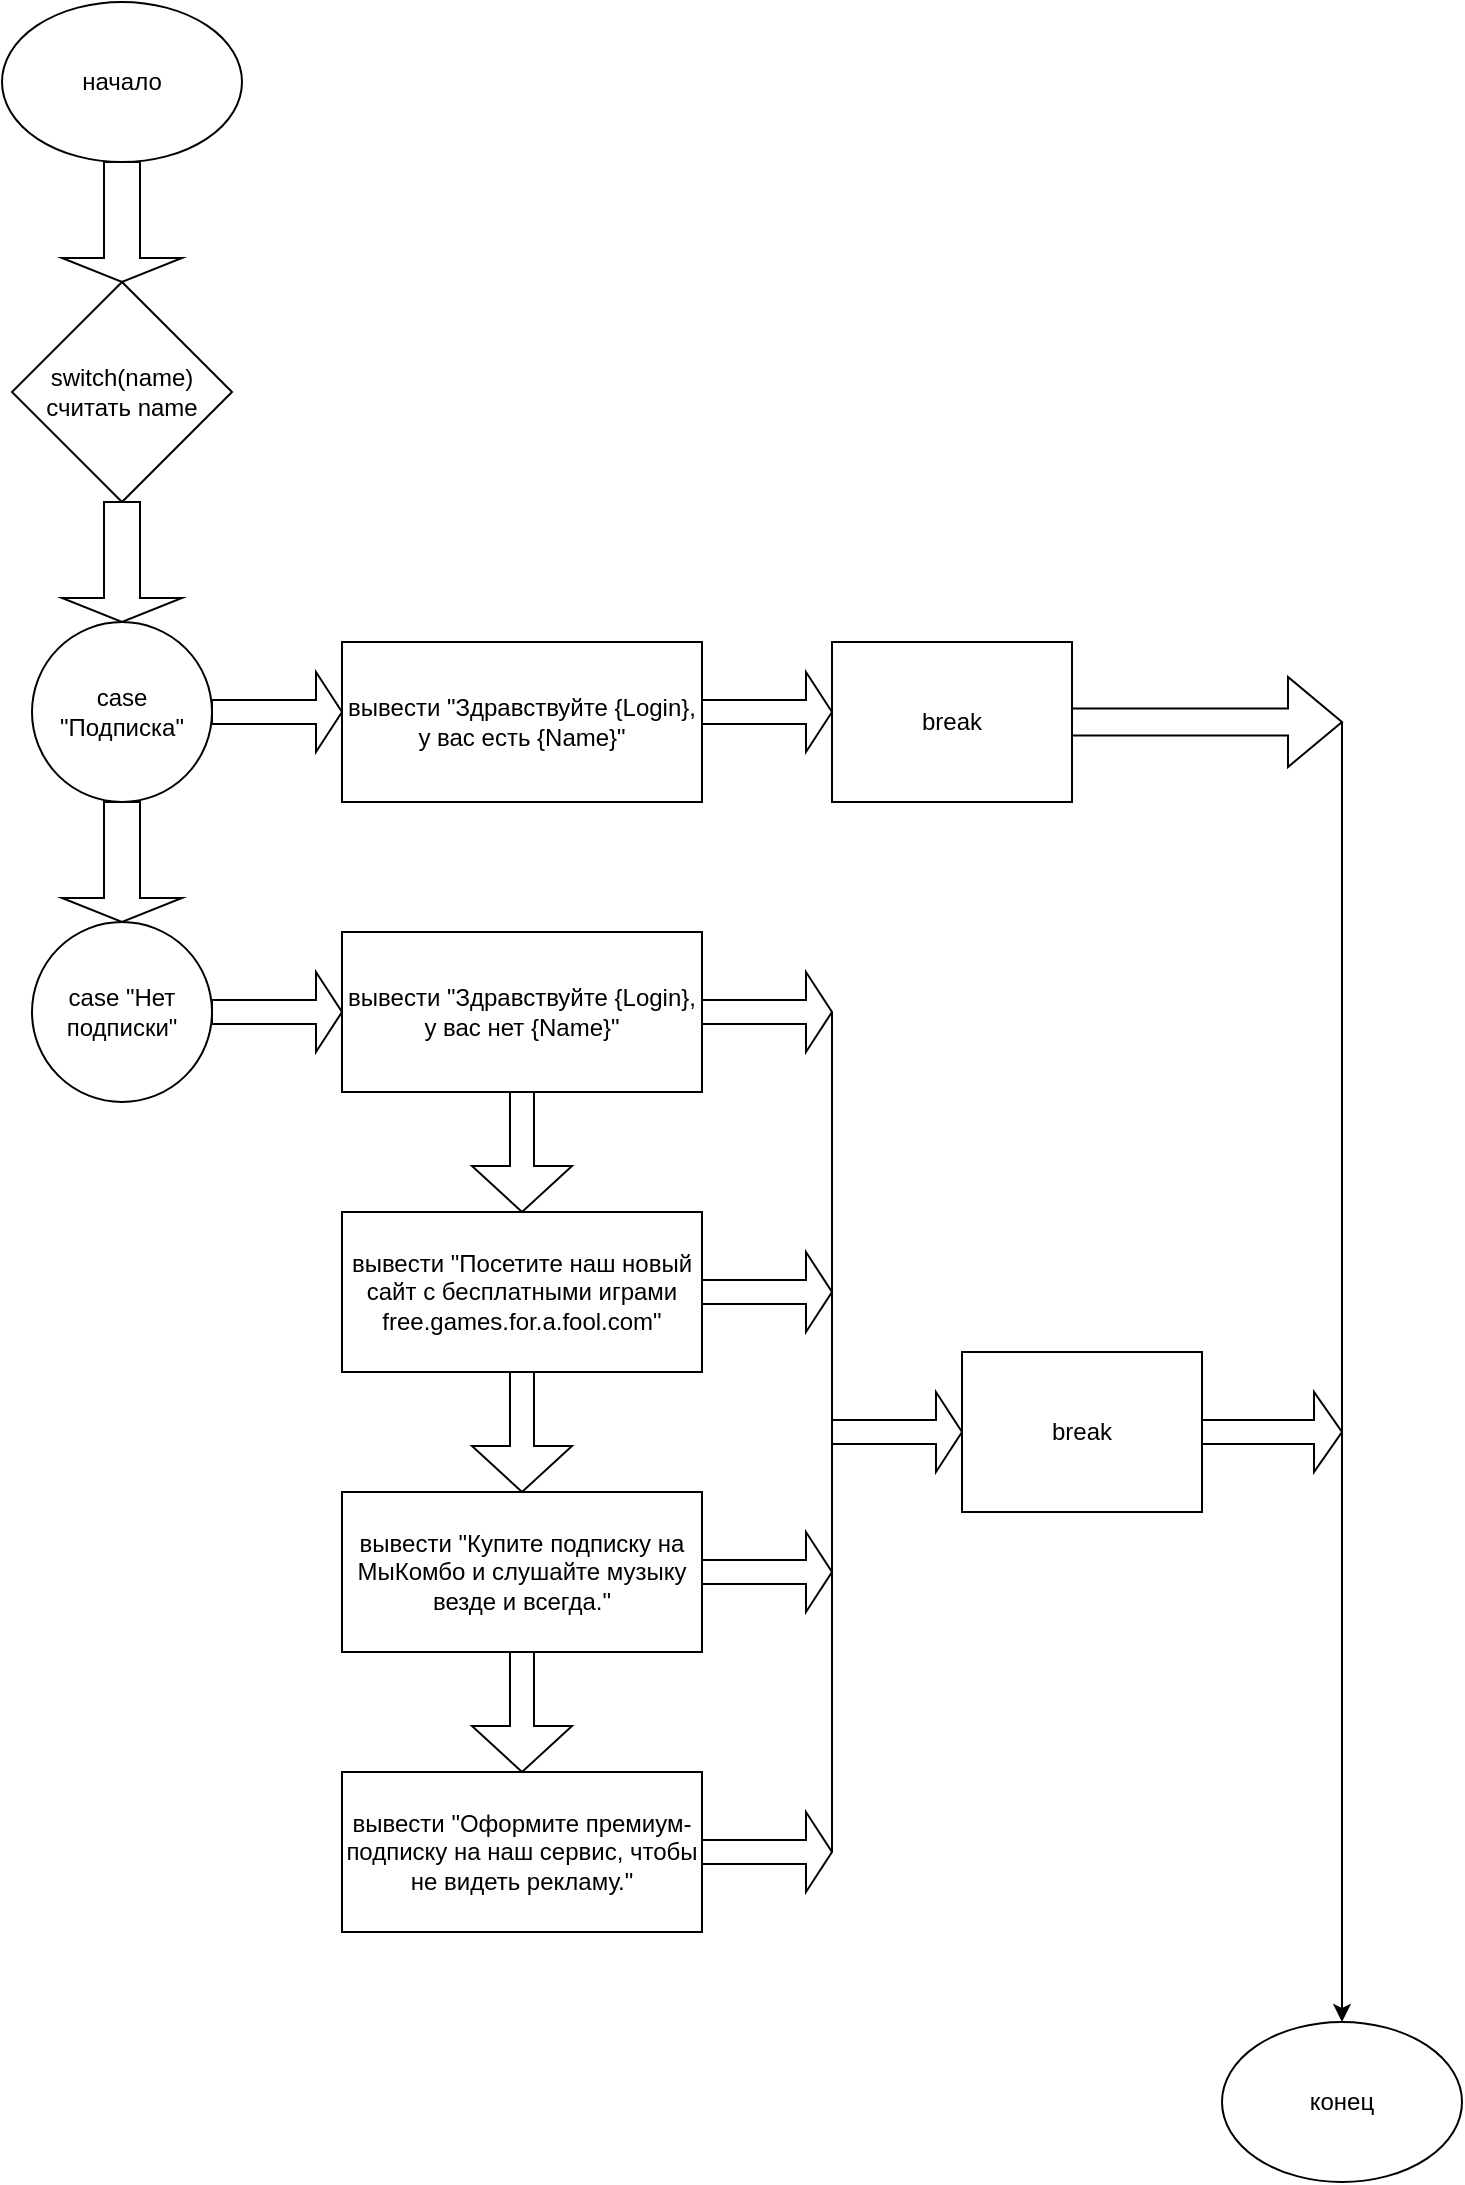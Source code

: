 <mxfile version="15.2.9" type="github">
  <diagram id="u2OWw08J0VafT2iD0vHD" name="Page-1">
    <mxGraphModel dx="868" dy="450" grid="1" gridSize="10" guides="1" tooltips="1" connect="1" arrows="1" fold="1" page="1" pageScale="1" pageWidth="827" pageHeight="1169" math="0" shadow="0">
      <root>
        <mxCell id="0" />
        <mxCell id="1" parent="0" />
        <mxCell id="eZGTnuS-QI_l0u3MBQe4-1" value="начало" style="ellipse;whiteSpace=wrap;html=1;" vertex="1" parent="1">
          <mxGeometry x="10" width="120" height="80" as="geometry" />
        </mxCell>
        <mxCell id="eZGTnuS-QI_l0u3MBQe4-2" value="" style="shape=singleArrow;direction=south;whiteSpace=wrap;html=1;" vertex="1" parent="1">
          <mxGeometry x="40" y="80" width="60" height="60" as="geometry" />
        </mxCell>
        <mxCell id="eZGTnuS-QI_l0u3MBQe4-3" value="switch(name)&lt;br&gt;считать name" style="rhombus;whiteSpace=wrap;html=1;" vertex="1" parent="1">
          <mxGeometry x="15" y="140" width="110" height="110" as="geometry" />
        </mxCell>
        <mxCell id="eZGTnuS-QI_l0u3MBQe4-5" value="" style="shape=singleArrow;direction=south;whiteSpace=wrap;html=1;" vertex="1" parent="1">
          <mxGeometry x="40" y="250" width="60" height="60" as="geometry" />
        </mxCell>
        <mxCell id="eZGTnuS-QI_l0u3MBQe4-6" value="case &quot;Подписка&quot;" style="ellipse;whiteSpace=wrap;html=1;aspect=fixed;" vertex="1" parent="1">
          <mxGeometry x="25" y="310" width="90" height="90" as="geometry" />
        </mxCell>
        <mxCell id="eZGTnuS-QI_l0u3MBQe4-7" value="" style="shape=singleArrow;whiteSpace=wrap;html=1;" vertex="1" parent="1">
          <mxGeometry x="115" y="335" width="65" height="40" as="geometry" />
        </mxCell>
        <mxCell id="eZGTnuS-QI_l0u3MBQe4-8" value="вывести &quot;Здравствуйте {Login}, у вас есть {Name}&quot;" style="rounded=0;whiteSpace=wrap;html=1;" vertex="1" parent="1">
          <mxGeometry x="180" y="320" width="180" height="80" as="geometry" />
        </mxCell>
        <mxCell id="eZGTnuS-QI_l0u3MBQe4-9" value="" style="shape=singleArrow;whiteSpace=wrap;html=1;" vertex="1" parent="1">
          <mxGeometry x="360" y="335" width="65" height="40" as="geometry" />
        </mxCell>
        <mxCell id="eZGTnuS-QI_l0u3MBQe4-10" value="break" style="rounded=0;whiteSpace=wrap;html=1;" vertex="1" parent="1">
          <mxGeometry x="425" y="320" width="120" height="80" as="geometry" />
        </mxCell>
        <mxCell id="eZGTnuS-QI_l0u3MBQe4-11" value="" style="shape=singleArrow;direction=south;whiteSpace=wrap;html=1;" vertex="1" parent="1">
          <mxGeometry x="40" y="400" width="60" height="60" as="geometry" />
        </mxCell>
        <mxCell id="eZGTnuS-QI_l0u3MBQe4-12" value="case &quot;Нет подписки&quot;" style="ellipse;whiteSpace=wrap;html=1;aspect=fixed;" vertex="1" parent="1">
          <mxGeometry x="25" y="460" width="90" height="90" as="geometry" />
        </mxCell>
        <mxCell id="eZGTnuS-QI_l0u3MBQe4-14" value="вывести &quot;Здравствуйте {Login}, у вас нет {Name}&quot;" style="rounded=0;whiteSpace=wrap;html=1;" vertex="1" parent="1">
          <mxGeometry x="180" y="465" width="180" height="80" as="geometry" />
        </mxCell>
        <mxCell id="eZGTnuS-QI_l0u3MBQe4-15" value="" style="shape=singleArrow;whiteSpace=wrap;html=1;" vertex="1" parent="1">
          <mxGeometry x="115" y="485" width="65" height="40" as="geometry" />
        </mxCell>
        <mxCell id="eZGTnuS-QI_l0u3MBQe4-16" value="" style="shape=singleArrow;direction=south;whiteSpace=wrap;html=1;arrowWidth=0.24;arrowSize=0.383;" vertex="1" parent="1">
          <mxGeometry x="245" y="545" width="50" height="60" as="geometry" />
        </mxCell>
        <mxCell id="eZGTnuS-QI_l0u3MBQe4-18" value="вывести &quot;Посетите наш новый сайт с бесплатными играми free.games.for.a.fool.com&quot;" style="rounded=0;whiteSpace=wrap;html=1;" vertex="1" parent="1">
          <mxGeometry x="180" y="605" width="180" height="80" as="geometry" />
        </mxCell>
        <mxCell id="eZGTnuS-QI_l0u3MBQe4-20" value="" style="shape=singleArrow;direction=south;whiteSpace=wrap;html=1;arrowWidth=0.24;arrowSize=0.383;" vertex="1" parent="1">
          <mxGeometry x="245" y="685" width="50" height="60" as="geometry" />
        </mxCell>
        <mxCell id="eZGTnuS-QI_l0u3MBQe4-21" value="вывести &quot;Купите подписку на МыКомбо и слушайте музыку везде и всегда.&quot;" style="rounded=0;whiteSpace=wrap;html=1;" vertex="1" parent="1">
          <mxGeometry x="180" y="745" width="180" height="80" as="geometry" />
        </mxCell>
        <mxCell id="eZGTnuS-QI_l0u3MBQe4-22" value="" style="shape=singleArrow;direction=south;whiteSpace=wrap;html=1;arrowWidth=0.24;arrowSize=0.383;" vertex="1" parent="1">
          <mxGeometry x="245" y="825" width="50" height="60" as="geometry" />
        </mxCell>
        <mxCell id="eZGTnuS-QI_l0u3MBQe4-23" value="вывести &quot;Оформите премиум-подписку на наш сервис, чтобы не видеть рекламу.&quot;" style="rounded=0;whiteSpace=wrap;html=1;" vertex="1" parent="1">
          <mxGeometry x="180" y="885" width="180" height="80" as="geometry" />
        </mxCell>
        <mxCell id="eZGTnuS-QI_l0u3MBQe4-24" value="" style="shape=singleArrow;whiteSpace=wrap;html=1;" vertex="1" parent="1">
          <mxGeometry x="360" y="485" width="65" height="40" as="geometry" />
        </mxCell>
        <mxCell id="eZGTnuS-QI_l0u3MBQe4-25" value="" style="shape=singleArrow;whiteSpace=wrap;html=1;" vertex="1" parent="1">
          <mxGeometry x="360" y="625" width="65" height="40" as="geometry" />
        </mxCell>
        <mxCell id="eZGTnuS-QI_l0u3MBQe4-26" value="" style="shape=singleArrow;whiteSpace=wrap;html=1;" vertex="1" parent="1">
          <mxGeometry x="360" y="765" width="65" height="40" as="geometry" />
        </mxCell>
        <mxCell id="eZGTnuS-QI_l0u3MBQe4-27" value="" style="shape=singleArrow;whiteSpace=wrap;html=1;" vertex="1" parent="1">
          <mxGeometry x="360" y="905" width="65" height="40" as="geometry" />
        </mxCell>
        <mxCell id="eZGTnuS-QI_l0u3MBQe4-28" value="" style="endArrow=none;html=1;exitX=1;exitY=0.5;exitDx=0;exitDy=0;exitPerimeter=0;entryX=1;entryY=0.5;entryDx=0;entryDy=0;entryPerimeter=0;" edge="1" parent="1" source="eZGTnuS-QI_l0u3MBQe4-27" target="eZGTnuS-QI_l0u3MBQe4-24">
          <mxGeometry width="50" height="50" relative="1" as="geometry">
            <mxPoint x="390" y="870" as="sourcePoint" />
            <mxPoint x="440" y="820" as="targetPoint" />
            <Array as="points" />
          </mxGeometry>
        </mxCell>
        <mxCell id="eZGTnuS-QI_l0u3MBQe4-29" value="" style="shape=singleArrow;whiteSpace=wrap;html=1;" vertex="1" parent="1">
          <mxGeometry x="425" y="695" width="65" height="40" as="geometry" />
        </mxCell>
        <mxCell id="eZGTnuS-QI_l0u3MBQe4-30" value="break" style="rounded=0;whiteSpace=wrap;html=1;" vertex="1" parent="1">
          <mxGeometry x="490" y="675" width="120" height="80" as="geometry" />
        </mxCell>
        <mxCell id="eZGTnuS-QI_l0u3MBQe4-31" value="" style="shape=singleArrow;whiteSpace=wrap;html=1;" vertex="1" parent="1">
          <mxGeometry x="545" y="337.5" width="135" height="45" as="geometry" />
        </mxCell>
        <mxCell id="eZGTnuS-QI_l0u3MBQe4-32" value="" style="shape=singleArrow;whiteSpace=wrap;html=1;" vertex="1" parent="1">
          <mxGeometry x="610" y="695" width="70" height="40" as="geometry" />
        </mxCell>
        <mxCell id="eZGTnuS-QI_l0u3MBQe4-35" value="" style="endArrow=none;html=1;entryX=1;entryY=0.5;entryDx=0;entryDy=0;entryPerimeter=0;exitX=1;exitY=0.5;exitDx=0;exitDy=0;exitPerimeter=0;" edge="1" parent="1" source="eZGTnuS-QI_l0u3MBQe4-32" target="eZGTnuS-QI_l0u3MBQe4-31">
          <mxGeometry width="50" height="50" relative="1" as="geometry">
            <mxPoint x="390" y="570" as="sourcePoint" />
            <mxPoint x="440" y="520" as="targetPoint" />
          </mxGeometry>
        </mxCell>
        <mxCell id="eZGTnuS-QI_l0u3MBQe4-36" value="" style="endArrow=classic;html=1;exitX=1;exitY=0.5;exitDx=0;exitDy=0;exitPerimeter=0;" edge="1" parent="1" source="eZGTnuS-QI_l0u3MBQe4-32">
          <mxGeometry width="50" height="50" relative="1" as="geometry">
            <mxPoint x="390" y="870" as="sourcePoint" />
            <mxPoint x="680" y="1010" as="targetPoint" />
          </mxGeometry>
        </mxCell>
        <mxCell id="eZGTnuS-QI_l0u3MBQe4-37" value="конец" style="ellipse;whiteSpace=wrap;html=1;" vertex="1" parent="1">
          <mxGeometry x="620" y="1010" width="120" height="80" as="geometry" />
        </mxCell>
      </root>
    </mxGraphModel>
  </diagram>
</mxfile>
